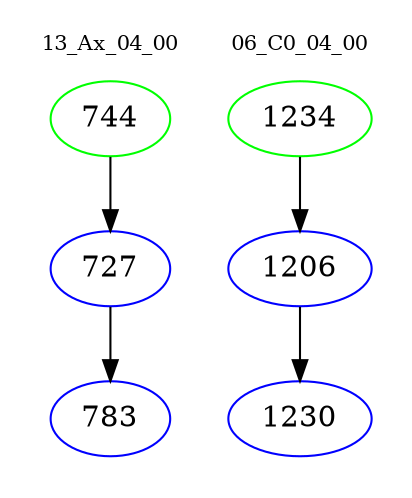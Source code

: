 digraph{
subgraph cluster_0 {
color = white
label = "13_Ax_04_00";
fontsize=10;
T0_744 [label="744", color="green"]
T0_744 -> T0_727 [color="black"]
T0_727 [label="727", color="blue"]
T0_727 -> T0_783 [color="black"]
T0_783 [label="783", color="blue"]
}
subgraph cluster_1 {
color = white
label = "06_C0_04_00";
fontsize=10;
T1_1234 [label="1234", color="green"]
T1_1234 -> T1_1206 [color="black"]
T1_1206 [label="1206", color="blue"]
T1_1206 -> T1_1230 [color="black"]
T1_1230 [label="1230", color="blue"]
}
}
